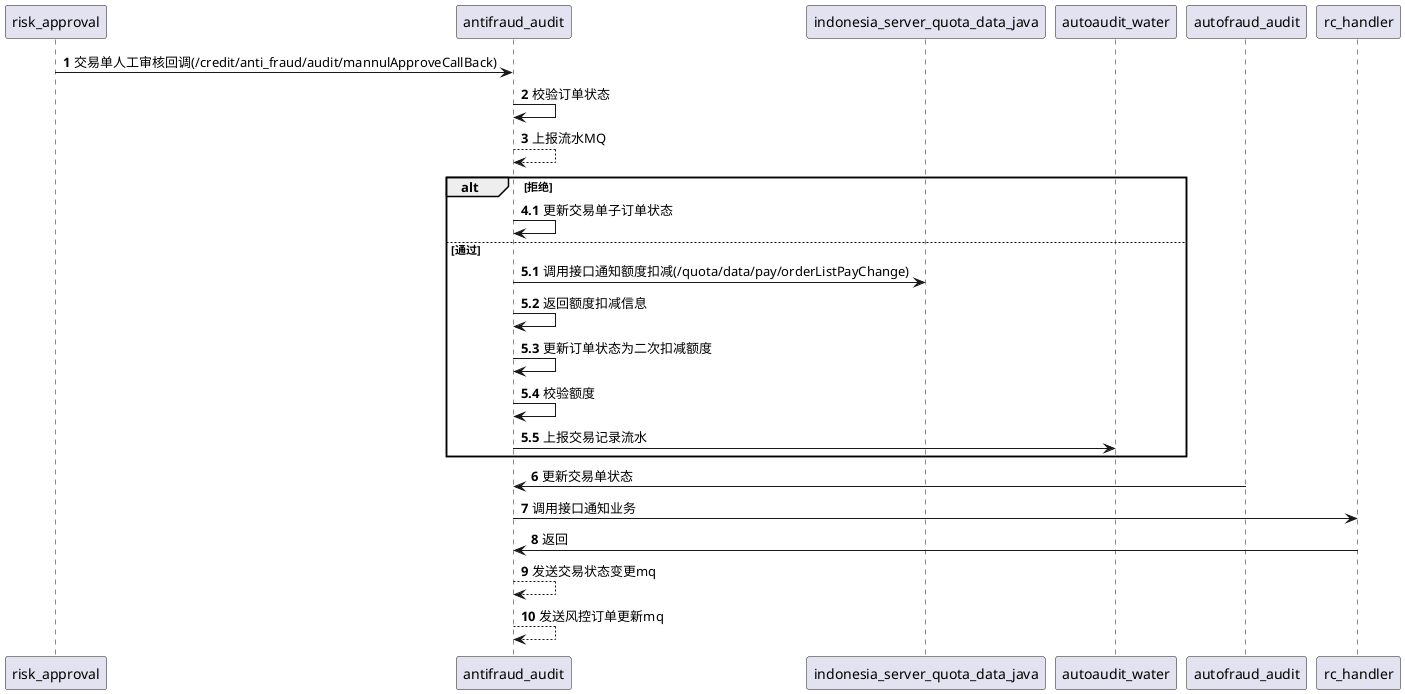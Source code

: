 @startuml
'https://plantuml.com/sequence-diagram

autonumber
risk_approval -> antifraud_audit: 交易单人工审核回调(/credit/anti_fraud/audit/mannulApproveCallBack)
antifraud_audit -> antifraud_audit: 校验订单状态
antifraud_audit --> antifraud_audit: 上报流水MQ
alt 拒绝
    autonumber 4.1
    antifraud_audit -> antifraud_audit: 更新交易单子订单状态
else 通过
    autonumber 5.1
    antifraud_audit -> indonesia_server_quota_data_java:调用接口通知额度扣减(/quota/data/pay/orderListPayChange)
    antifraud_audit -> antifraud_audit:返回额度扣减信息
    antifraud_audit -> antifraud_audit:更新订单状态为二次扣减额度
    antifraud_audit -> antifraud_audit: 校验额度
    antifraud_audit -> autoaudit_water:上报交易记录流水
end
autonumber 6
autofraud_audit -> antifraud_audit: 更新交易单状态
antifraud_audit -> rc_handler: 调用接口通知业务
rc_handler -> antifraud_audit: 返回
antifraud_audit --> antifraud_audit:发送交易状态变更mq
antifraud_audit --> antifraud_audit:发送风控订单更新mq

@enduml